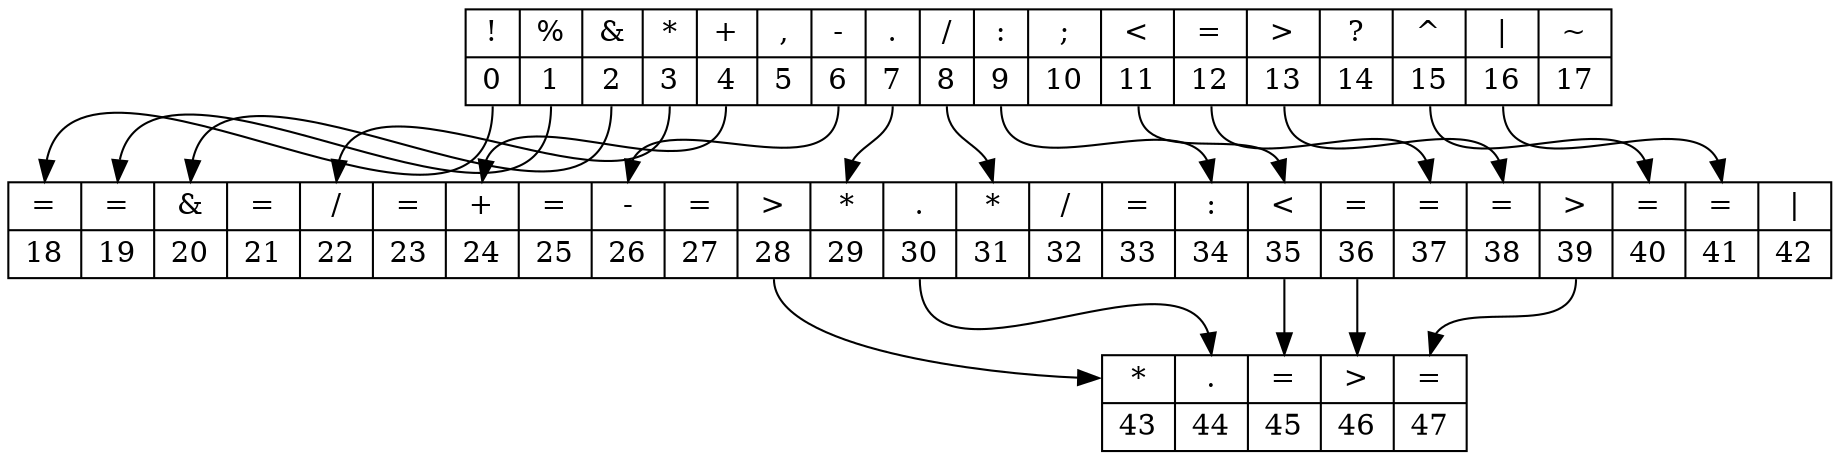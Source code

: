 digraph operators {
node [shape=record];
L0[label="{<I0>!|<O0>0}|{<I1>%|<O1>1}|{<I2>&|<O2>2}|{<I3>*|<O3>3}|{<I4>+|<O4>4}|{<I5>,|<O5>5}|{<I6>-|<O6>6}|{<I7>.|<O7>7}|{<I8>/|<O8>8}|{<I9>:|<O9>9}|{<I10>;|<O10>10}|{<I11>\<|<O11>11}|{<I12>=|<O12>12}|{<I13>\>|<O13>13}|{<I14>?|<O14>14}|{<I15>^|<O15>15}|{<I16>\||<O16>16}|{<I17>~|<O17>17}"];
L1[label="{<I18>=|<O18>18}|{<I19>=|<O19>19}|{<I20>&|<O20>20}|{<I21>=|<O21>21}|{<I22>/|<O22>22}|{<I23>=|<O23>23}|{<I24>+|<O24>24}|{<I25>=|<O25>25}|{<I26>-|<O26>26}|{<I27>=|<O27>27}|{<I28>\>|<O28>28}|{<I29>*|<O29>29}|{<I30>.|<O30>30}|{<I31>*|<O31>31}|{<I32>/|<O32>32}|{<I33>=|<O33>33}|{<I34>:|<O34>34}|{<I35>\<|<O35>35}|{<I36>=|<O36>36}|{<I37>=|<O37>37}|{<I38>=|<O38>38}|{<I39>\>|<O39>39}|{<I40>=|<O40>40}|{<I41>=|<O41>41}|{<I42>\||<O42>42}"];
L2[label="{<I43>*|<O43>43}|{<I44>.|<O44>44}|{<I45>=|<O45>45}|{<I46>\>|<O46>46}|{<I47>=|<O47>47}"];
L0:O0 -> L1:I18
L0:O1 -> L1:I19
L0:O2 -> L1:I20
L0:O3 -> L1:I22
L0:O4 -> L1:I24
L0:O6 -> L1:I26
L0:O7 -> L1:I29
L0:O8 -> L1:I31
L0:O9 -> L1:I34
L0:O11 -> L1:I35
L0:O12 -> L1:I37
L0:O13 -> L1:I38
L0:O15 -> L1:I40
L0:O16 -> L1:I41
L1:O28 -> L2:I43
L1:O30 -> L2:I44
L1:O35 -> L2:I45
L1:O36 -> L2:I46
L1:O39 -> L2:I47
}
